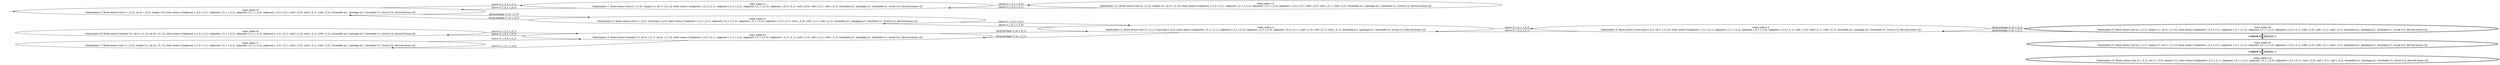 digraph {
rankdir="LR"
s0[label="state_index=0
State(index=0, fluent atoms=[(at t1 c_0_0), (at p1 c_0_0), (empty t1)], static atoms=[(adjacent c_0_2 c_0_1), (adjacent c_0_1 c_0_2), (adjacent c_0_1 c_0_0), (adjacent c_0_0 c_0_1), (cell c_0_0), (cell c_0_1), (cell c_0_2), (locatable p1), (package p1), (locatable t1), (truck t1)], derived atoms=[])
"]
s1[label="state_index=1
State(index=1, fluent atoms=[(at p1 c_0_0), (empty t1), (at t1 c_0_1)], static atoms=[(adjacent c_0_2 c_0_1), (adjacent c_0_1 c_0_2), (adjacent c_0_1 c_0_0), (adjacent c_0_0 c_0_1), (cell c_0_0), (cell c_0_1), (cell c_0_2), (locatable p1), (package p1), (locatable t1), (truck t1)], derived atoms=[])
"]
s2[label="state_index=2
State(index=2, fluent atoms=[(at t1 c_0_0), (carrying t1 p1)], static atoms=[(adjacent c_0_2 c_0_1), (adjacent c_0_1 c_0_2), (adjacent c_0_1 c_0_0), (adjacent c_0_0 c_0_1), (cell c_0_0), (cell c_0_1), (cell c_0_2), (locatable p1), (package p1), (locatable t1), (truck t1)], derived atoms=[])
"]
s3[label="state_index=3
State(index=3, fluent atoms=[(at t1 c_0_1), (carrying t1 p1)], static atoms=[(adjacent c_0_2 c_0_1), (adjacent c_0_1 c_0_2), (adjacent c_0_1 c_0_0), (adjacent c_0_0 c_0_1), (cell c_0_0), (cell c_0_1), (cell c_0_2), (locatable p1), (package p1), (locatable t1), (truck t1)], derived atoms=[])
"]
s4[label="state_index=4
State(index=4, fluent atoms=[(carrying t1 p1), (at t1 c_0_2)], static atoms=[(adjacent c_0_2 c_0_1), (adjacent c_0_1 c_0_2), (adjacent c_0_1 c_0_0), (adjacent c_0_0 c_0_1), (cell c_0_0), (cell c_0_1), (cell c_0_2), (locatable p1), (package p1), (locatable t1), (truck t1)], derived atoms=[])
"]
s5[label="state_index=5
State(index=5, fluent atoms=[(empty t1), (at t1 c_0_1), (at p1 c_0_1)], static atoms=[(adjacent c_0_2 c_0_1), (adjacent c_0_1 c_0_2), (adjacent c_0_1 c_0_0), (adjacent c_0_0 c_0_1), (cell c_0_0), (cell c_0_1), (cell c_0_2), (locatable p1), (package p1), (locatable t1), (truck t1)], derived atoms=[])
"]
s6[label="state_index=6
State(index=6, fluent atoms=[(empty t1), (at t1 c_0_2), (at p1 c_0_1)], static atoms=[(adjacent c_0_2 c_0_1), (adjacent c_0_1 c_0_2), (adjacent c_0_1 c_0_0), (adjacent c_0_0 c_0_1), (cell c_0_0), (cell c_0_1), (cell c_0_2), (locatable p1), (package p1), (locatable t1), (truck t1)], derived atoms=[])
"]
s7[label="state_index=7
State(index=7, fluent atoms=[(at t1 c_0_0), (empty t1), (at p1 c_0_1)], static atoms=[(adjacent c_0_2 c_0_1), (adjacent c_0_1 c_0_2), (adjacent c_0_1 c_0_0), (adjacent c_0_0 c_0_1), (cell c_0_0), (cell c_0_1), (cell c_0_2), (locatable p1), (package p1), (locatable t1), (truck t1)], derived atoms=[])
"]
s8[peripheries=2,label="state_index=8
State(index=8, fluent atoms=[(at p1 c_0_2), (empty t1), (at t1 c_0_2)], static atoms=[(adjacent c_0_2 c_0_1), (adjacent c_0_1 c_0_2), (adjacent c_0_1 c_0_0), (adjacent c_0_0 c_0_1), (cell c_0_0), (cell c_0_1), (cell c_0_2), (locatable p1), (package p1), (locatable t1), (truck t1)], derived atoms=[])
"]
s9[peripheries=2,label="state_index=9
State(index=9, fluent atoms=[(at p1 c_0_2), (empty t1), (at t1 c_0_1)], static atoms=[(adjacent c_0_2 c_0_1), (adjacent c_0_1 c_0_2), (adjacent c_0_1 c_0_0), (adjacent c_0_0 c_0_1), (cell c_0_0), (cell c_0_1), (cell c_0_2), (locatable p1), (package p1), (locatable t1), (truck t1)], derived atoms=[])
"]
s10[peripheries=2,label="state_index=10
State(index=10, fluent atoms=[(at p1 c_0_2), (at t1 c_0_0), (empty t1)], static atoms=[(adjacent c_0_2 c_0_1), (adjacent c_0_1 c_0_2), (adjacent c_0_1 c_0_0), (adjacent c_0_0 c_0_1), (cell c_0_0), (cell c_0_1), (cell c_0_2), (locatable p1), (package p1), (locatable t1), (truck t1)], derived atoms=[])
"]
s11[label="state_index=11
State(index=11, fluent atoms=[(at p1 c_0_0), (empty t1), (at t1 c_0_2)], static atoms=[(adjacent c_0_2 c_0_1), (adjacent c_0_1 c_0_2), (adjacent c_0_1 c_0_0), (adjacent c_0_0 c_0_1), (cell c_0_0), (cell c_0_1), (cell c_0_2), (locatable p1), (package p1), (locatable t1), (truck t1)], derived atoms=[])
"]
Dangling [ label = "", style = invis ]
{ rank = same; Dangling }
Dangling -> s0
{ rank = same; s11}
{ rank = same; s1}
{ rank = same; s0,s6,s7}
{ rank = same; s2,s5}
{ rank = same; s3}
{ rank = same; s4}
{ rank = same; s8,s9,s10}
s0->s1 [label="(move t1 c_0_0 c_0_1)
"]
s0->s2 [label="(pick-package t1 p1 c_0_0)
"]
s1->s0 [label="(move t1 c_0_1 c_0_0)
"]
s1->s11 [label="(move t1 c_0_1 c_0_2)
"]
s2->s0 [label="(drop-package t1 p1 c_0_0)
"]
s2->s3 [label="(move t1 c_0_0 c_0_1)
"]
s3->s2 [label="(move t1 c_0_1 c_0_0)
"]
s3->s4 [label="(move t1 c_0_1 c_0_2)
"]
s3->s5 [label="(drop-package t1 p1 c_0_1)
"]
s4->s3 [label="(move t1 c_0_2 c_0_1)
"]
s4->s8 [label="(drop-package t1 p1 c_0_2)
"]
s5->s3 [label="(pick-package t1 p1 c_0_1)
"]
s5->s6 [label="(move t1 c_0_1 c_0_2)
"]
s5->s7 [label="(move t1 c_0_1 c_0_0)
"]
s6->s5 [label="(move t1 c_0_2 c_0_1)
"]
s7->s5 [label="(move t1 c_0_0 c_0_1)
"]
s8->s4 [label="(pick-package t1 p1 c_0_2)
"]
s8->s9 [label="(move t1 c_0_2 c_0_1)
"]
s9->s8 [label="(move t1 c_0_1 c_0_2)
"]
s9->s10 [label="(move t1 c_0_1 c_0_0)
"]
s10->s9 [label="(move t1 c_0_0 c_0_1)
"]
s11->s1 [label="(move t1 c_0_2 c_0_1)
"]
}
